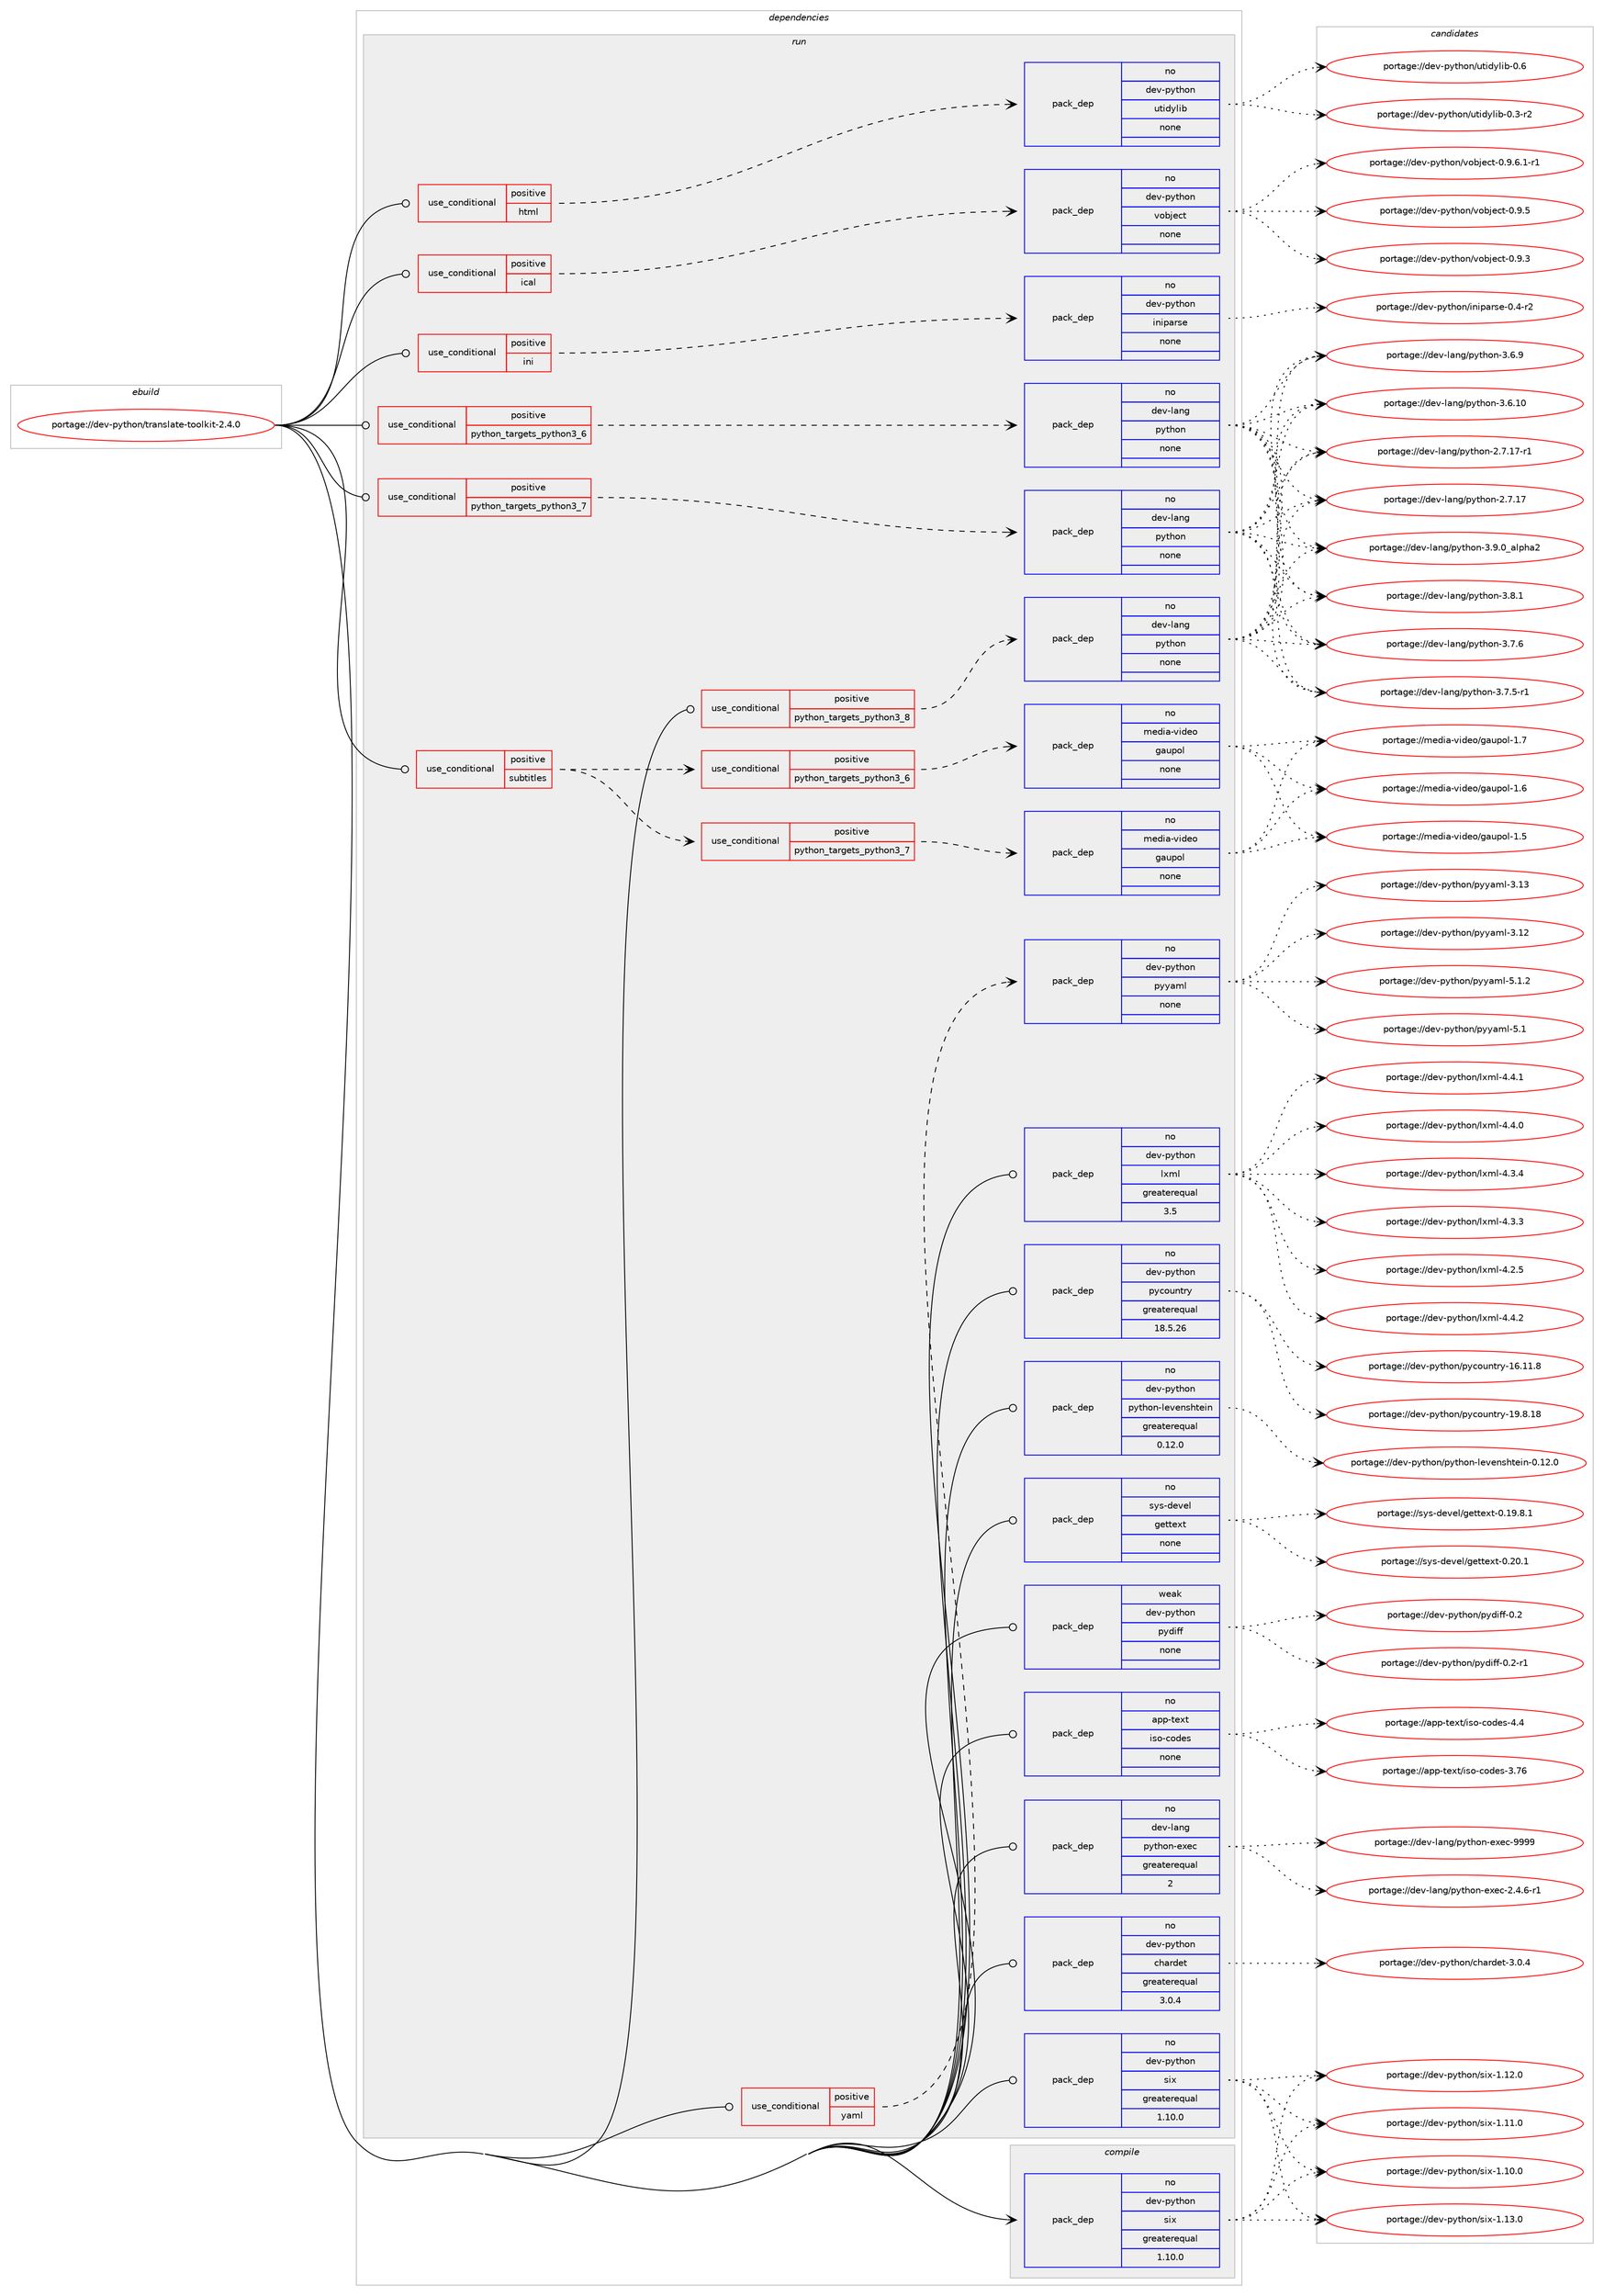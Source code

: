 digraph prolog {

# *************
# Graph options
# *************

newrank=true;
concentrate=true;
compound=true;
graph [rankdir=LR,fontname=Helvetica,fontsize=10,ranksep=1.5];#, ranksep=2.5, nodesep=0.2];
edge  [arrowhead=vee];
node  [fontname=Helvetica,fontsize=10];

# **********
# The ebuild
# **********

subgraph cluster_leftcol {
color=gray;
rank=same;
label=<<i>ebuild</i>>;
id [label="portage://dev-python/translate-toolkit-2.4.0", color=red, width=4, href="../dev-python/translate-toolkit-2.4.0.svg"];
}

# ****************
# The dependencies
# ****************

subgraph cluster_midcol {
color=gray;
label=<<i>dependencies</i>>;
subgraph cluster_compile {
fillcolor="#eeeeee";
style=filled;
label=<<i>compile</i>>;
subgraph pack311808 {
dependency421264 [label=<<TABLE BORDER="0" CELLBORDER="1" CELLSPACING="0" CELLPADDING="4" WIDTH="220"><TR><TD ROWSPAN="6" CELLPADDING="30">pack_dep</TD></TR><TR><TD WIDTH="110">no</TD></TR><TR><TD>dev-python</TD></TR><TR><TD>six</TD></TR><TR><TD>greaterequal</TD></TR><TR><TD>1.10.0</TD></TR></TABLE>>, shape=none, color=blue];
}
id:e -> dependency421264:w [weight=20,style="solid",arrowhead="vee"];
}
subgraph cluster_compileandrun {
fillcolor="#eeeeee";
style=filled;
label=<<i>compile and run</i>>;
}
subgraph cluster_run {
fillcolor="#eeeeee";
style=filled;
label=<<i>run</i>>;
subgraph cond104559 {
dependency421265 [label=<<TABLE BORDER="0" CELLBORDER="1" CELLSPACING="0" CELLPADDING="4"><TR><TD ROWSPAN="3" CELLPADDING="10">use_conditional</TD></TR><TR><TD>positive</TD></TR><TR><TD>html</TD></TR></TABLE>>, shape=none, color=red];
subgraph pack311809 {
dependency421266 [label=<<TABLE BORDER="0" CELLBORDER="1" CELLSPACING="0" CELLPADDING="4" WIDTH="220"><TR><TD ROWSPAN="6" CELLPADDING="30">pack_dep</TD></TR><TR><TD WIDTH="110">no</TD></TR><TR><TD>dev-python</TD></TR><TR><TD>utidylib</TD></TR><TR><TD>none</TD></TR><TR><TD></TD></TR></TABLE>>, shape=none, color=blue];
}
dependency421265:e -> dependency421266:w [weight=20,style="dashed",arrowhead="vee"];
}
id:e -> dependency421265:w [weight=20,style="solid",arrowhead="odot"];
subgraph cond104560 {
dependency421267 [label=<<TABLE BORDER="0" CELLBORDER="1" CELLSPACING="0" CELLPADDING="4"><TR><TD ROWSPAN="3" CELLPADDING="10">use_conditional</TD></TR><TR><TD>positive</TD></TR><TR><TD>ical</TD></TR></TABLE>>, shape=none, color=red];
subgraph pack311810 {
dependency421268 [label=<<TABLE BORDER="0" CELLBORDER="1" CELLSPACING="0" CELLPADDING="4" WIDTH="220"><TR><TD ROWSPAN="6" CELLPADDING="30">pack_dep</TD></TR><TR><TD WIDTH="110">no</TD></TR><TR><TD>dev-python</TD></TR><TR><TD>vobject</TD></TR><TR><TD>none</TD></TR><TR><TD></TD></TR></TABLE>>, shape=none, color=blue];
}
dependency421267:e -> dependency421268:w [weight=20,style="dashed",arrowhead="vee"];
}
id:e -> dependency421267:w [weight=20,style="solid",arrowhead="odot"];
subgraph cond104561 {
dependency421269 [label=<<TABLE BORDER="0" CELLBORDER="1" CELLSPACING="0" CELLPADDING="4"><TR><TD ROWSPAN="3" CELLPADDING="10">use_conditional</TD></TR><TR><TD>positive</TD></TR><TR><TD>ini</TD></TR></TABLE>>, shape=none, color=red];
subgraph pack311811 {
dependency421270 [label=<<TABLE BORDER="0" CELLBORDER="1" CELLSPACING="0" CELLPADDING="4" WIDTH="220"><TR><TD ROWSPAN="6" CELLPADDING="30">pack_dep</TD></TR><TR><TD WIDTH="110">no</TD></TR><TR><TD>dev-python</TD></TR><TR><TD>iniparse</TD></TR><TR><TD>none</TD></TR><TR><TD></TD></TR></TABLE>>, shape=none, color=blue];
}
dependency421269:e -> dependency421270:w [weight=20,style="dashed",arrowhead="vee"];
}
id:e -> dependency421269:w [weight=20,style="solid",arrowhead="odot"];
subgraph cond104562 {
dependency421271 [label=<<TABLE BORDER="0" CELLBORDER="1" CELLSPACING="0" CELLPADDING="4"><TR><TD ROWSPAN="3" CELLPADDING="10">use_conditional</TD></TR><TR><TD>positive</TD></TR><TR><TD>python_targets_python3_6</TD></TR></TABLE>>, shape=none, color=red];
subgraph pack311812 {
dependency421272 [label=<<TABLE BORDER="0" CELLBORDER="1" CELLSPACING="0" CELLPADDING="4" WIDTH="220"><TR><TD ROWSPAN="6" CELLPADDING="30">pack_dep</TD></TR><TR><TD WIDTH="110">no</TD></TR><TR><TD>dev-lang</TD></TR><TR><TD>python</TD></TR><TR><TD>none</TD></TR><TR><TD></TD></TR></TABLE>>, shape=none, color=blue];
}
dependency421271:e -> dependency421272:w [weight=20,style="dashed",arrowhead="vee"];
}
id:e -> dependency421271:w [weight=20,style="solid",arrowhead="odot"];
subgraph cond104563 {
dependency421273 [label=<<TABLE BORDER="0" CELLBORDER="1" CELLSPACING="0" CELLPADDING="4"><TR><TD ROWSPAN="3" CELLPADDING="10">use_conditional</TD></TR><TR><TD>positive</TD></TR><TR><TD>python_targets_python3_7</TD></TR></TABLE>>, shape=none, color=red];
subgraph pack311813 {
dependency421274 [label=<<TABLE BORDER="0" CELLBORDER="1" CELLSPACING="0" CELLPADDING="4" WIDTH="220"><TR><TD ROWSPAN="6" CELLPADDING="30">pack_dep</TD></TR><TR><TD WIDTH="110">no</TD></TR><TR><TD>dev-lang</TD></TR><TR><TD>python</TD></TR><TR><TD>none</TD></TR><TR><TD></TD></TR></TABLE>>, shape=none, color=blue];
}
dependency421273:e -> dependency421274:w [weight=20,style="dashed",arrowhead="vee"];
}
id:e -> dependency421273:w [weight=20,style="solid",arrowhead="odot"];
subgraph cond104564 {
dependency421275 [label=<<TABLE BORDER="0" CELLBORDER="1" CELLSPACING="0" CELLPADDING="4"><TR><TD ROWSPAN="3" CELLPADDING="10">use_conditional</TD></TR><TR><TD>positive</TD></TR><TR><TD>python_targets_python3_8</TD></TR></TABLE>>, shape=none, color=red];
subgraph pack311814 {
dependency421276 [label=<<TABLE BORDER="0" CELLBORDER="1" CELLSPACING="0" CELLPADDING="4" WIDTH="220"><TR><TD ROWSPAN="6" CELLPADDING="30">pack_dep</TD></TR><TR><TD WIDTH="110">no</TD></TR><TR><TD>dev-lang</TD></TR><TR><TD>python</TD></TR><TR><TD>none</TD></TR><TR><TD></TD></TR></TABLE>>, shape=none, color=blue];
}
dependency421275:e -> dependency421276:w [weight=20,style="dashed",arrowhead="vee"];
}
id:e -> dependency421275:w [weight=20,style="solid",arrowhead="odot"];
subgraph cond104565 {
dependency421277 [label=<<TABLE BORDER="0" CELLBORDER="1" CELLSPACING="0" CELLPADDING="4"><TR><TD ROWSPAN="3" CELLPADDING="10">use_conditional</TD></TR><TR><TD>positive</TD></TR><TR><TD>subtitles</TD></TR></TABLE>>, shape=none, color=red];
subgraph cond104566 {
dependency421278 [label=<<TABLE BORDER="0" CELLBORDER="1" CELLSPACING="0" CELLPADDING="4"><TR><TD ROWSPAN="3" CELLPADDING="10">use_conditional</TD></TR><TR><TD>positive</TD></TR><TR><TD>python_targets_python3_6</TD></TR></TABLE>>, shape=none, color=red];
subgraph pack311815 {
dependency421279 [label=<<TABLE BORDER="0" CELLBORDER="1" CELLSPACING="0" CELLPADDING="4" WIDTH="220"><TR><TD ROWSPAN="6" CELLPADDING="30">pack_dep</TD></TR><TR><TD WIDTH="110">no</TD></TR><TR><TD>media-video</TD></TR><TR><TD>gaupol</TD></TR><TR><TD>none</TD></TR><TR><TD></TD></TR></TABLE>>, shape=none, color=blue];
}
dependency421278:e -> dependency421279:w [weight=20,style="dashed",arrowhead="vee"];
}
dependency421277:e -> dependency421278:w [weight=20,style="dashed",arrowhead="vee"];
subgraph cond104567 {
dependency421280 [label=<<TABLE BORDER="0" CELLBORDER="1" CELLSPACING="0" CELLPADDING="4"><TR><TD ROWSPAN="3" CELLPADDING="10">use_conditional</TD></TR><TR><TD>positive</TD></TR><TR><TD>python_targets_python3_7</TD></TR></TABLE>>, shape=none, color=red];
subgraph pack311816 {
dependency421281 [label=<<TABLE BORDER="0" CELLBORDER="1" CELLSPACING="0" CELLPADDING="4" WIDTH="220"><TR><TD ROWSPAN="6" CELLPADDING="30">pack_dep</TD></TR><TR><TD WIDTH="110">no</TD></TR><TR><TD>media-video</TD></TR><TR><TD>gaupol</TD></TR><TR><TD>none</TD></TR><TR><TD></TD></TR></TABLE>>, shape=none, color=blue];
}
dependency421280:e -> dependency421281:w [weight=20,style="dashed",arrowhead="vee"];
}
dependency421277:e -> dependency421280:w [weight=20,style="dashed",arrowhead="vee"];
}
id:e -> dependency421277:w [weight=20,style="solid",arrowhead="odot"];
subgraph cond104568 {
dependency421282 [label=<<TABLE BORDER="0" CELLBORDER="1" CELLSPACING="0" CELLPADDING="4"><TR><TD ROWSPAN="3" CELLPADDING="10">use_conditional</TD></TR><TR><TD>positive</TD></TR><TR><TD>yaml</TD></TR></TABLE>>, shape=none, color=red];
subgraph pack311817 {
dependency421283 [label=<<TABLE BORDER="0" CELLBORDER="1" CELLSPACING="0" CELLPADDING="4" WIDTH="220"><TR><TD ROWSPAN="6" CELLPADDING="30">pack_dep</TD></TR><TR><TD WIDTH="110">no</TD></TR><TR><TD>dev-python</TD></TR><TR><TD>pyyaml</TD></TR><TR><TD>none</TD></TR><TR><TD></TD></TR></TABLE>>, shape=none, color=blue];
}
dependency421282:e -> dependency421283:w [weight=20,style="dashed",arrowhead="vee"];
}
id:e -> dependency421282:w [weight=20,style="solid",arrowhead="odot"];
subgraph pack311818 {
dependency421284 [label=<<TABLE BORDER="0" CELLBORDER="1" CELLSPACING="0" CELLPADDING="4" WIDTH="220"><TR><TD ROWSPAN="6" CELLPADDING="30">pack_dep</TD></TR><TR><TD WIDTH="110">no</TD></TR><TR><TD>app-text</TD></TR><TR><TD>iso-codes</TD></TR><TR><TD>none</TD></TR><TR><TD></TD></TR></TABLE>>, shape=none, color=blue];
}
id:e -> dependency421284:w [weight=20,style="solid",arrowhead="odot"];
subgraph pack311819 {
dependency421285 [label=<<TABLE BORDER="0" CELLBORDER="1" CELLSPACING="0" CELLPADDING="4" WIDTH="220"><TR><TD ROWSPAN="6" CELLPADDING="30">pack_dep</TD></TR><TR><TD WIDTH="110">no</TD></TR><TR><TD>dev-lang</TD></TR><TR><TD>python-exec</TD></TR><TR><TD>greaterequal</TD></TR><TR><TD>2</TD></TR></TABLE>>, shape=none, color=blue];
}
id:e -> dependency421285:w [weight=20,style="solid",arrowhead="odot"];
subgraph pack311820 {
dependency421286 [label=<<TABLE BORDER="0" CELLBORDER="1" CELLSPACING="0" CELLPADDING="4" WIDTH="220"><TR><TD ROWSPAN="6" CELLPADDING="30">pack_dep</TD></TR><TR><TD WIDTH="110">no</TD></TR><TR><TD>dev-python</TD></TR><TR><TD>chardet</TD></TR><TR><TD>greaterequal</TD></TR><TR><TD>3.0.4</TD></TR></TABLE>>, shape=none, color=blue];
}
id:e -> dependency421286:w [weight=20,style="solid",arrowhead="odot"];
subgraph pack311821 {
dependency421287 [label=<<TABLE BORDER="0" CELLBORDER="1" CELLSPACING="0" CELLPADDING="4" WIDTH="220"><TR><TD ROWSPAN="6" CELLPADDING="30">pack_dep</TD></TR><TR><TD WIDTH="110">no</TD></TR><TR><TD>dev-python</TD></TR><TR><TD>lxml</TD></TR><TR><TD>greaterequal</TD></TR><TR><TD>3.5</TD></TR></TABLE>>, shape=none, color=blue];
}
id:e -> dependency421287:w [weight=20,style="solid",arrowhead="odot"];
subgraph pack311822 {
dependency421288 [label=<<TABLE BORDER="0" CELLBORDER="1" CELLSPACING="0" CELLPADDING="4" WIDTH="220"><TR><TD ROWSPAN="6" CELLPADDING="30">pack_dep</TD></TR><TR><TD WIDTH="110">no</TD></TR><TR><TD>dev-python</TD></TR><TR><TD>pycountry</TD></TR><TR><TD>greaterequal</TD></TR><TR><TD>18.5.26</TD></TR></TABLE>>, shape=none, color=blue];
}
id:e -> dependency421288:w [weight=20,style="solid",arrowhead="odot"];
subgraph pack311823 {
dependency421289 [label=<<TABLE BORDER="0" CELLBORDER="1" CELLSPACING="0" CELLPADDING="4" WIDTH="220"><TR><TD ROWSPAN="6" CELLPADDING="30">pack_dep</TD></TR><TR><TD WIDTH="110">no</TD></TR><TR><TD>dev-python</TD></TR><TR><TD>python-levenshtein</TD></TR><TR><TD>greaterequal</TD></TR><TR><TD>0.12.0</TD></TR></TABLE>>, shape=none, color=blue];
}
id:e -> dependency421289:w [weight=20,style="solid",arrowhead="odot"];
subgraph pack311824 {
dependency421290 [label=<<TABLE BORDER="0" CELLBORDER="1" CELLSPACING="0" CELLPADDING="4" WIDTH="220"><TR><TD ROWSPAN="6" CELLPADDING="30">pack_dep</TD></TR><TR><TD WIDTH="110">no</TD></TR><TR><TD>dev-python</TD></TR><TR><TD>six</TD></TR><TR><TD>greaterequal</TD></TR><TR><TD>1.10.0</TD></TR></TABLE>>, shape=none, color=blue];
}
id:e -> dependency421290:w [weight=20,style="solid",arrowhead="odot"];
subgraph pack311825 {
dependency421291 [label=<<TABLE BORDER="0" CELLBORDER="1" CELLSPACING="0" CELLPADDING="4" WIDTH="220"><TR><TD ROWSPAN="6" CELLPADDING="30">pack_dep</TD></TR><TR><TD WIDTH="110">no</TD></TR><TR><TD>sys-devel</TD></TR><TR><TD>gettext</TD></TR><TR><TD>none</TD></TR><TR><TD></TD></TR></TABLE>>, shape=none, color=blue];
}
id:e -> dependency421291:w [weight=20,style="solid",arrowhead="odot"];
subgraph pack311826 {
dependency421292 [label=<<TABLE BORDER="0" CELLBORDER="1" CELLSPACING="0" CELLPADDING="4" WIDTH="220"><TR><TD ROWSPAN="6" CELLPADDING="30">pack_dep</TD></TR><TR><TD WIDTH="110">weak</TD></TR><TR><TD>dev-python</TD></TR><TR><TD>pydiff</TD></TR><TR><TD>none</TD></TR><TR><TD></TD></TR></TABLE>>, shape=none, color=blue];
}
id:e -> dependency421292:w [weight=20,style="solid",arrowhead="odot"];
}
}

# **************
# The candidates
# **************

subgraph cluster_choices {
rank=same;
color=gray;
label=<<i>candidates</i>>;

subgraph choice311808 {
color=black;
nodesep=1;
choice100101118451121211161041111104711510512045494649514648 [label="portage://dev-python/six-1.13.0", color=red, width=4,href="../dev-python/six-1.13.0.svg"];
choice100101118451121211161041111104711510512045494649504648 [label="portage://dev-python/six-1.12.0", color=red, width=4,href="../dev-python/six-1.12.0.svg"];
choice100101118451121211161041111104711510512045494649494648 [label="portage://dev-python/six-1.11.0", color=red, width=4,href="../dev-python/six-1.11.0.svg"];
choice100101118451121211161041111104711510512045494649484648 [label="portage://dev-python/six-1.10.0", color=red, width=4,href="../dev-python/six-1.10.0.svg"];
dependency421264:e -> choice100101118451121211161041111104711510512045494649514648:w [style=dotted,weight="100"];
dependency421264:e -> choice100101118451121211161041111104711510512045494649504648:w [style=dotted,weight="100"];
dependency421264:e -> choice100101118451121211161041111104711510512045494649494648:w [style=dotted,weight="100"];
dependency421264:e -> choice100101118451121211161041111104711510512045494649484648:w [style=dotted,weight="100"];
}
subgraph choice311809 {
color=black;
nodesep=1;
choice10010111845112121116104111110471171161051001211081059845484654 [label="portage://dev-python/utidylib-0.6", color=red, width=4,href="../dev-python/utidylib-0.6.svg"];
choice100101118451121211161041111104711711610510012110810598454846514511450 [label="portage://dev-python/utidylib-0.3-r2", color=red, width=4,href="../dev-python/utidylib-0.3-r2.svg"];
dependency421266:e -> choice10010111845112121116104111110471171161051001211081059845484654:w [style=dotted,weight="100"];
dependency421266:e -> choice100101118451121211161041111104711711610510012110810598454846514511450:w [style=dotted,weight="100"];
}
subgraph choice311810 {
color=black;
nodesep=1;
choice1001011184511212111610411111047118111981061019911645484657465446494511449 [label="portage://dev-python/vobject-0.9.6.1-r1", color=red, width=4,href="../dev-python/vobject-0.9.6.1-r1.svg"];
choice10010111845112121116104111110471181119810610199116454846574653 [label="portage://dev-python/vobject-0.9.5", color=red, width=4,href="../dev-python/vobject-0.9.5.svg"];
choice10010111845112121116104111110471181119810610199116454846574651 [label="portage://dev-python/vobject-0.9.3", color=red, width=4,href="../dev-python/vobject-0.9.3.svg"];
dependency421268:e -> choice1001011184511212111610411111047118111981061019911645484657465446494511449:w [style=dotted,weight="100"];
dependency421268:e -> choice10010111845112121116104111110471181119810610199116454846574653:w [style=dotted,weight="100"];
dependency421268:e -> choice10010111845112121116104111110471181119810610199116454846574651:w [style=dotted,weight="100"];
}
subgraph choice311811 {
color=black;
nodesep=1;
choice100101118451121211161041111104710511010511297114115101454846524511450 [label="portage://dev-python/iniparse-0.4-r2", color=red, width=4,href="../dev-python/iniparse-0.4-r2.svg"];
dependency421270:e -> choice100101118451121211161041111104710511010511297114115101454846524511450:w [style=dotted,weight="100"];
}
subgraph choice311812 {
color=black;
nodesep=1;
choice10010111845108971101034711212111610411111045514657464895971081121049750 [label="portage://dev-lang/python-3.9.0_alpha2", color=red, width=4,href="../dev-lang/python-3.9.0_alpha2.svg"];
choice100101118451089711010347112121116104111110455146564649 [label="portage://dev-lang/python-3.8.1", color=red, width=4,href="../dev-lang/python-3.8.1.svg"];
choice100101118451089711010347112121116104111110455146554654 [label="portage://dev-lang/python-3.7.6", color=red, width=4,href="../dev-lang/python-3.7.6.svg"];
choice1001011184510897110103471121211161041111104551465546534511449 [label="portage://dev-lang/python-3.7.5-r1", color=red, width=4,href="../dev-lang/python-3.7.5-r1.svg"];
choice100101118451089711010347112121116104111110455146544657 [label="portage://dev-lang/python-3.6.9", color=red, width=4,href="../dev-lang/python-3.6.9.svg"];
choice10010111845108971101034711212111610411111045514654464948 [label="portage://dev-lang/python-3.6.10", color=red, width=4,href="../dev-lang/python-3.6.10.svg"];
choice100101118451089711010347112121116104111110455046554649554511449 [label="portage://dev-lang/python-2.7.17-r1", color=red, width=4,href="../dev-lang/python-2.7.17-r1.svg"];
choice10010111845108971101034711212111610411111045504655464955 [label="portage://dev-lang/python-2.7.17", color=red, width=4,href="../dev-lang/python-2.7.17.svg"];
dependency421272:e -> choice10010111845108971101034711212111610411111045514657464895971081121049750:w [style=dotted,weight="100"];
dependency421272:e -> choice100101118451089711010347112121116104111110455146564649:w [style=dotted,weight="100"];
dependency421272:e -> choice100101118451089711010347112121116104111110455146554654:w [style=dotted,weight="100"];
dependency421272:e -> choice1001011184510897110103471121211161041111104551465546534511449:w [style=dotted,weight="100"];
dependency421272:e -> choice100101118451089711010347112121116104111110455146544657:w [style=dotted,weight="100"];
dependency421272:e -> choice10010111845108971101034711212111610411111045514654464948:w [style=dotted,weight="100"];
dependency421272:e -> choice100101118451089711010347112121116104111110455046554649554511449:w [style=dotted,weight="100"];
dependency421272:e -> choice10010111845108971101034711212111610411111045504655464955:w [style=dotted,weight="100"];
}
subgraph choice311813 {
color=black;
nodesep=1;
choice10010111845108971101034711212111610411111045514657464895971081121049750 [label="portage://dev-lang/python-3.9.0_alpha2", color=red, width=4,href="../dev-lang/python-3.9.0_alpha2.svg"];
choice100101118451089711010347112121116104111110455146564649 [label="portage://dev-lang/python-3.8.1", color=red, width=4,href="../dev-lang/python-3.8.1.svg"];
choice100101118451089711010347112121116104111110455146554654 [label="portage://dev-lang/python-3.7.6", color=red, width=4,href="../dev-lang/python-3.7.6.svg"];
choice1001011184510897110103471121211161041111104551465546534511449 [label="portage://dev-lang/python-3.7.5-r1", color=red, width=4,href="../dev-lang/python-3.7.5-r1.svg"];
choice100101118451089711010347112121116104111110455146544657 [label="portage://dev-lang/python-3.6.9", color=red, width=4,href="../dev-lang/python-3.6.9.svg"];
choice10010111845108971101034711212111610411111045514654464948 [label="portage://dev-lang/python-3.6.10", color=red, width=4,href="../dev-lang/python-3.6.10.svg"];
choice100101118451089711010347112121116104111110455046554649554511449 [label="portage://dev-lang/python-2.7.17-r1", color=red, width=4,href="../dev-lang/python-2.7.17-r1.svg"];
choice10010111845108971101034711212111610411111045504655464955 [label="portage://dev-lang/python-2.7.17", color=red, width=4,href="../dev-lang/python-2.7.17.svg"];
dependency421274:e -> choice10010111845108971101034711212111610411111045514657464895971081121049750:w [style=dotted,weight="100"];
dependency421274:e -> choice100101118451089711010347112121116104111110455146564649:w [style=dotted,weight="100"];
dependency421274:e -> choice100101118451089711010347112121116104111110455146554654:w [style=dotted,weight="100"];
dependency421274:e -> choice1001011184510897110103471121211161041111104551465546534511449:w [style=dotted,weight="100"];
dependency421274:e -> choice100101118451089711010347112121116104111110455146544657:w [style=dotted,weight="100"];
dependency421274:e -> choice10010111845108971101034711212111610411111045514654464948:w [style=dotted,weight="100"];
dependency421274:e -> choice100101118451089711010347112121116104111110455046554649554511449:w [style=dotted,weight="100"];
dependency421274:e -> choice10010111845108971101034711212111610411111045504655464955:w [style=dotted,weight="100"];
}
subgraph choice311814 {
color=black;
nodesep=1;
choice10010111845108971101034711212111610411111045514657464895971081121049750 [label="portage://dev-lang/python-3.9.0_alpha2", color=red, width=4,href="../dev-lang/python-3.9.0_alpha2.svg"];
choice100101118451089711010347112121116104111110455146564649 [label="portage://dev-lang/python-3.8.1", color=red, width=4,href="../dev-lang/python-3.8.1.svg"];
choice100101118451089711010347112121116104111110455146554654 [label="portage://dev-lang/python-3.7.6", color=red, width=4,href="../dev-lang/python-3.7.6.svg"];
choice1001011184510897110103471121211161041111104551465546534511449 [label="portage://dev-lang/python-3.7.5-r1", color=red, width=4,href="../dev-lang/python-3.7.5-r1.svg"];
choice100101118451089711010347112121116104111110455146544657 [label="portage://dev-lang/python-3.6.9", color=red, width=4,href="../dev-lang/python-3.6.9.svg"];
choice10010111845108971101034711212111610411111045514654464948 [label="portage://dev-lang/python-3.6.10", color=red, width=4,href="../dev-lang/python-3.6.10.svg"];
choice100101118451089711010347112121116104111110455046554649554511449 [label="portage://dev-lang/python-2.7.17-r1", color=red, width=4,href="../dev-lang/python-2.7.17-r1.svg"];
choice10010111845108971101034711212111610411111045504655464955 [label="portage://dev-lang/python-2.7.17", color=red, width=4,href="../dev-lang/python-2.7.17.svg"];
dependency421276:e -> choice10010111845108971101034711212111610411111045514657464895971081121049750:w [style=dotted,weight="100"];
dependency421276:e -> choice100101118451089711010347112121116104111110455146564649:w [style=dotted,weight="100"];
dependency421276:e -> choice100101118451089711010347112121116104111110455146554654:w [style=dotted,weight="100"];
dependency421276:e -> choice1001011184510897110103471121211161041111104551465546534511449:w [style=dotted,weight="100"];
dependency421276:e -> choice100101118451089711010347112121116104111110455146544657:w [style=dotted,weight="100"];
dependency421276:e -> choice10010111845108971101034711212111610411111045514654464948:w [style=dotted,weight="100"];
dependency421276:e -> choice100101118451089711010347112121116104111110455046554649554511449:w [style=dotted,weight="100"];
dependency421276:e -> choice10010111845108971101034711212111610411111045504655464955:w [style=dotted,weight="100"];
}
subgraph choice311815 {
color=black;
nodesep=1;
choice1091011001059745118105100101111471039711711211110845494655 [label="portage://media-video/gaupol-1.7", color=red, width=4,href="../media-video/gaupol-1.7.svg"];
choice1091011001059745118105100101111471039711711211110845494654 [label="portage://media-video/gaupol-1.6", color=red, width=4,href="../media-video/gaupol-1.6.svg"];
choice1091011001059745118105100101111471039711711211110845494653 [label="portage://media-video/gaupol-1.5", color=red, width=4,href="../media-video/gaupol-1.5.svg"];
dependency421279:e -> choice1091011001059745118105100101111471039711711211110845494655:w [style=dotted,weight="100"];
dependency421279:e -> choice1091011001059745118105100101111471039711711211110845494654:w [style=dotted,weight="100"];
dependency421279:e -> choice1091011001059745118105100101111471039711711211110845494653:w [style=dotted,weight="100"];
}
subgraph choice311816 {
color=black;
nodesep=1;
choice1091011001059745118105100101111471039711711211110845494655 [label="portage://media-video/gaupol-1.7", color=red, width=4,href="../media-video/gaupol-1.7.svg"];
choice1091011001059745118105100101111471039711711211110845494654 [label="portage://media-video/gaupol-1.6", color=red, width=4,href="../media-video/gaupol-1.6.svg"];
choice1091011001059745118105100101111471039711711211110845494653 [label="portage://media-video/gaupol-1.5", color=red, width=4,href="../media-video/gaupol-1.5.svg"];
dependency421281:e -> choice1091011001059745118105100101111471039711711211110845494655:w [style=dotted,weight="100"];
dependency421281:e -> choice1091011001059745118105100101111471039711711211110845494654:w [style=dotted,weight="100"];
dependency421281:e -> choice1091011001059745118105100101111471039711711211110845494653:w [style=dotted,weight="100"];
}
subgraph choice311817 {
color=black;
nodesep=1;
choice100101118451121211161041111104711212112197109108455346494650 [label="portage://dev-python/pyyaml-5.1.2", color=red, width=4,href="../dev-python/pyyaml-5.1.2.svg"];
choice10010111845112121116104111110471121211219710910845534649 [label="portage://dev-python/pyyaml-5.1", color=red, width=4,href="../dev-python/pyyaml-5.1.svg"];
choice1001011184511212111610411111047112121121971091084551464951 [label="portage://dev-python/pyyaml-3.13", color=red, width=4,href="../dev-python/pyyaml-3.13.svg"];
choice1001011184511212111610411111047112121121971091084551464950 [label="portage://dev-python/pyyaml-3.12", color=red, width=4,href="../dev-python/pyyaml-3.12.svg"];
dependency421283:e -> choice100101118451121211161041111104711212112197109108455346494650:w [style=dotted,weight="100"];
dependency421283:e -> choice10010111845112121116104111110471121211219710910845534649:w [style=dotted,weight="100"];
dependency421283:e -> choice1001011184511212111610411111047112121121971091084551464951:w [style=dotted,weight="100"];
dependency421283:e -> choice1001011184511212111610411111047112121121971091084551464950:w [style=dotted,weight="100"];
}
subgraph choice311818 {
color=black;
nodesep=1;
choice971121124511610112011647105115111459911110010111545524652 [label="portage://app-text/iso-codes-4.4", color=red, width=4,href="../app-text/iso-codes-4.4.svg"];
choice97112112451161011201164710511511145991111001011154551465554 [label="portage://app-text/iso-codes-3.76", color=red, width=4,href="../app-text/iso-codes-3.76.svg"];
dependency421284:e -> choice971121124511610112011647105115111459911110010111545524652:w [style=dotted,weight="100"];
dependency421284:e -> choice97112112451161011201164710511511145991111001011154551465554:w [style=dotted,weight="100"];
}
subgraph choice311819 {
color=black;
nodesep=1;
choice10010111845108971101034711212111610411111045101120101994557575757 [label="portage://dev-lang/python-exec-9999", color=red, width=4,href="../dev-lang/python-exec-9999.svg"];
choice10010111845108971101034711212111610411111045101120101994550465246544511449 [label="portage://dev-lang/python-exec-2.4.6-r1", color=red, width=4,href="../dev-lang/python-exec-2.4.6-r1.svg"];
dependency421285:e -> choice10010111845108971101034711212111610411111045101120101994557575757:w [style=dotted,weight="100"];
dependency421285:e -> choice10010111845108971101034711212111610411111045101120101994550465246544511449:w [style=dotted,weight="100"];
}
subgraph choice311820 {
color=black;
nodesep=1;
choice10010111845112121116104111110479910497114100101116455146484652 [label="portage://dev-python/chardet-3.0.4", color=red, width=4,href="../dev-python/chardet-3.0.4.svg"];
dependency421286:e -> choice10010111845112121116104111110479910497114100101116455146484652:w [style=dotted,weight="100"];
}
subgraph choice311821 {
color=black;
nodesep=1;
choice1001011184511212111610411111047108120109108455246524650 [label="portage://dev-python/lxml-4.4.2", color=red, width=4,href="../dev-python/lxml-4.4.2.svg"];
choice1001011184511212111610411111047108120109108455246524649 [label="portage://dev-python/lxml-4.4.1", color=red, width=4,href="../dev-python/lxml-4.4.1.svg"];
choice1001011184511212111610411111047108120109108455246524648 [label="portage://dev-python/lxml-4.4.0", color=red, width=4,href="../dev-python/lxml-4.4.0.svg"];
choice1001011184511212111610411111047108120109108455246514652 [label="portage://dev-python/lxml-4.3.4", color=red, width=4,href="../dev-python/lxml-4.3.4.svg"];
choice1001011184511212111610411111047108120109108455246514651 [label="portage://dev-python/lxml-4.3.3", color=red, width=4,href="../dev-python/lxml-4.3.3.svg"];
choice1001011184511212111610411111047108120109108455246504653 [label="portage://dev-python/lxml-4.2.5", color=red, width=4,href="../dev-python/lxml-4.2.5.svg"];
dependency421287:e -> choice1001011184511212111610411111047108120109108455246524650:w [style=dotted,weight="100"];
dependency421287:e -> choice1001011184511212111610411111047108120109108455246524649:w [style=dotted,weight="100"];
dependency421287:e -> choice1001011184511212111610411111047108120109108455246524648:w [style=dotted,weight="100"];
dependency421287:e -> choice1001011184511212111610411111047108120109108455246514652:w [style=dotted,weight="100"];
dependency421287:e -> choice1001011184511212111610411111047108120109108455246514651:w [style=dotted,weight="100"];
dependency421287:e -> choice1001011184511212111610411111047108120109108455246504653:w [style=dotted,weight="100"];
}
subgraph choice311822 {
color=black;
nodesep=1;
choice1001011184511212111610411111047112121991111171101161141214549574656464956 [label="portage://dev-python/pycountry-19.8.18", color=red, width=4,href="../dev-python/pycountry-19.8.18.svg"];
choice1001011184511212111610411111047112121991111171101161141214549544649494656 [label="portage://dev-python/pycountry-16.11.8", color=red, width=4,href="../dev-python/pycountry-16.11.8.svg"];
dependency421288:e -> choice1001011184511212111610411111047112121991111171101161141214549574656464956:w [style=dotted,weight="100"];
dependency421288:e -> choice1001011184511212111610411111047112121991111171101161141214549544649494656:w [style=dotted,weight="100"];
}
subgraph choice311823 {
color=black;
nodesep=1;
choice10010111845112121116104111110471121211161041111104510810111810111011510411610110511045484649504648 [label="portage://dev-python/python-levenshtein-0.12.0", color=red, width=4,href="../dev-python/python-levenshtein-0.12.0.svg"];
dependency421289:e -> choice10010111845112121116104111110471121211161041111104510810111810111011510411610110511045484649504648:w [style=dotted,weight="100"];
}
subgraph choice311824 {
color=black;
nodesep=1;
choice100101118451121211161041111104711510512045494649514648 [label="portage://dev-python/six-1.13.0", color=red, width=4,href="../dev-python/six-1.13.0.svg"];
choice100101118451121211161041111104711510512045494649504648 [label="portage://dev-python/six-1.12.0", color=red, width=4,href="../dev-python/six-1.12.0.svg"];
choice100101118451121211161041111104711510512045494649494648 [label="portage://dev-python/six-1.11.0", color=red, width=4,href="../dev-python/six-1.11.0.svg"];
choice100101118451121211161041111104711510512045494649484648 [label="portage://dev-python/six-1.10.0", color=red, width=4,href="../dev-python/six-1.10.0.svg"];
dependency421290:e -> choice100101118451121211161041111104711510512045494649514648:w [style=dotted,weight="100"];
dependency421290:e -> choice100101118451121211161041111104711510512045494649504648:w [style=dotted,weight="100"];
dependency421290:e -> choice100101118451121211161041111104711510512045494649494648:w [style=dotted,weight="100"];
dependency421290:e -> choice100101118451121211161041111104711510512045494649484648:w [style=dotted,weight="100"];
}
subgraph choice311825 {
color=black;
nodesep=1;
choice115121115451001011181011084710310111611610112011645484650484649 [label="portage://sys-devel/gettext-0.20.1", color=red, width=4,href="../sys-devel/gettext-0.20.1.svg"];
choice1151211154510010111810110847103101116116101120116454846495746564649 [label="portage://sys-devel/gettext-0.19.8.1", color=red, width=4,href="../sys-devel/gettext-0.19.8.1.svg"];
dependency421291:e -> choice115121115451001011181011084710310111611610112011645484650484649:w [style=dotted,weight="100"];
dependency421291:e -> choice1151211154510010111810110847103101116116101120116454846495746564649:w [style=dotted,weight="100"];
}
subgraph choice311826 {
color=black;
nodesep=1;
choice1001011184511212111610411111047112121100105102102454846504511449 [label="portage://dev-python/pydiff-0.2-r1", color=red, width=4,href="../dev-python/pydiff-0.2-r1.svg"];
choice100101118451121211161041111104711212110010510210245484650 [label="portage://dev-python/pydiff-0.2", color=red, width=4,href="../dev-python/pydiff-0.2.svg"];
dependency421292:e -> choice1001011184511212111610411111047112121100105102102454846504511449:w [style=dotted,weight="100"];
dependency421292:e -> choice100101118451121211161041111104711212110010510210245484650:w [style=dotted,weight="100"];
}
}

}
